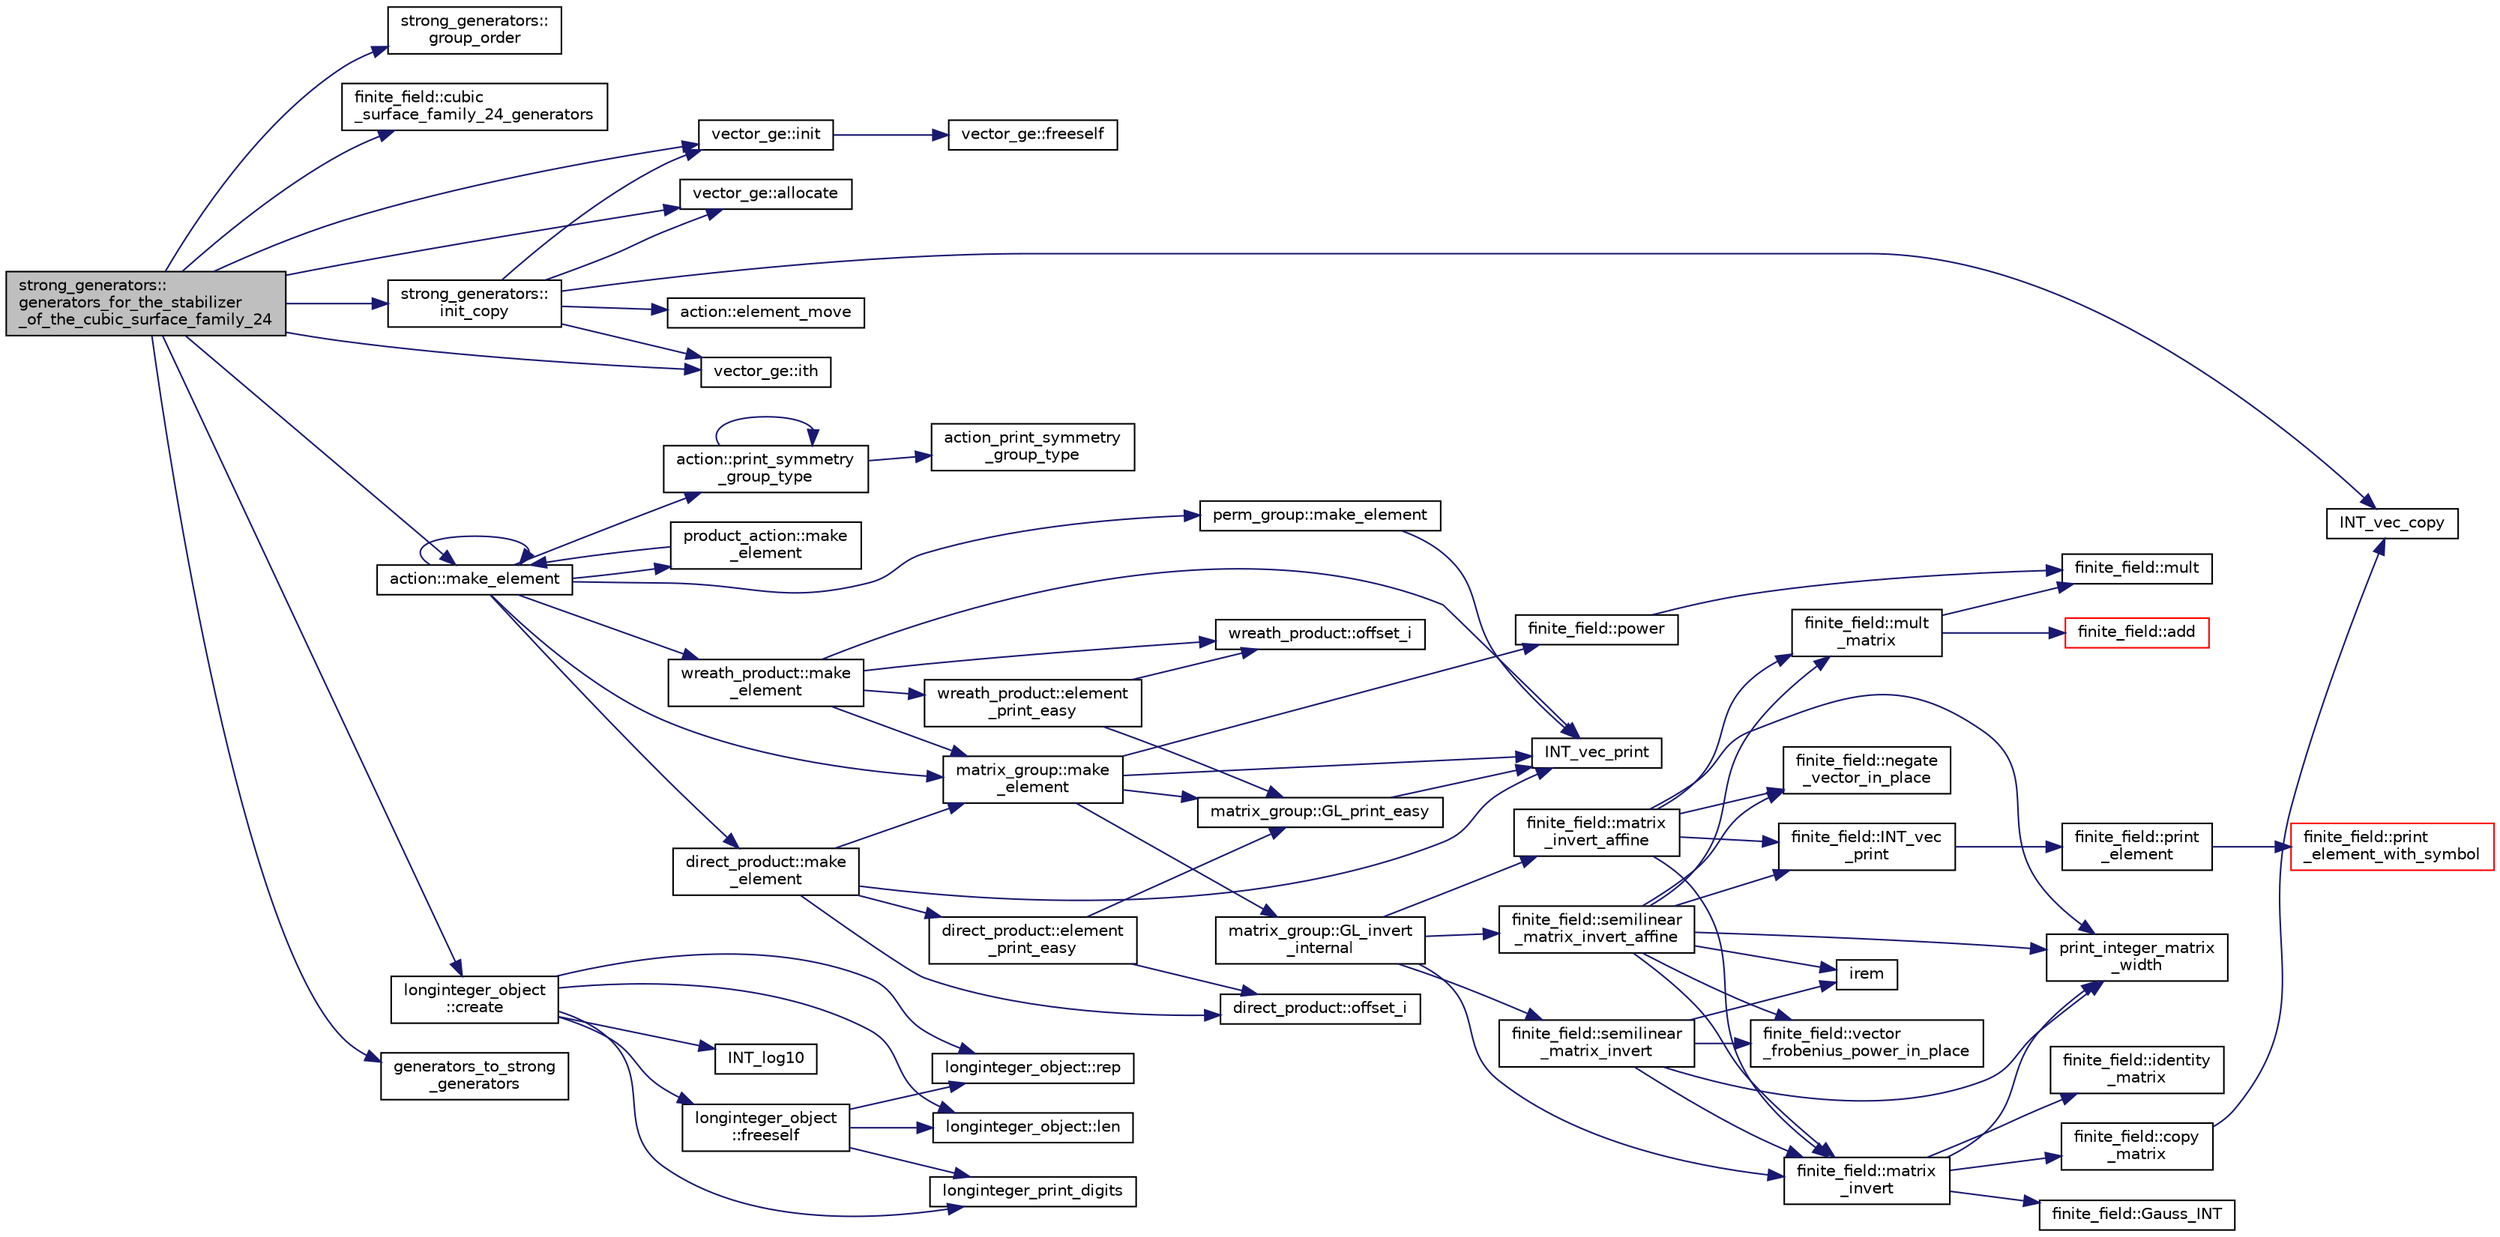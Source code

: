 digraph "strong_generators::generators_for_the_stabilizer_of_the_cubic_surface_family_24"
{
  edge [fontname="Helvetica",fontsize="10",labelfontname="Helvetica",labelfontsize="10"];
  node [fontname="Helvetica",fontsize="10",shape=record];
  rankdir="LR";
  Node1695 [label="strong_generators::\lgenerators_for_the_stabilizer\l_of_the_cubic_surface_family_24",height=0.2,width=0.4,color="black", fillcolor="grey75", style="filled", fontcolor="black"];
  Node1695 -> Node1696 [color="midnightblue",fontsize="10",style="solid",fontname="Helvetica"];
  Node1696 [label="strong_generators::\lgroup_order",height=0.2,width=0.4,color="black", fillcolor="white", style="filled",URL="$dc/d09/classstrong__generators.html#a91f453c2bfd6502b96f4b4eed16beb20"];
  Node1695 -> Node1697 [color="midnightblue",fontsize="10",style="solid",fontname="Helvetica"];
  Node1697 [label="finite_field::cubic\l_surface_family_24_generators",height=0.2,width=0.4,color="black", fillcolor="white", style="filled",URL="$df/d5a/classfinite__field.html#a0e6a31c6c02ad3ac5b6a6fc4d059c875"];
  Node1695 -> Node1698 [color="midnightblue",fontsize="10",style="solid",fontname="Helvetica"];
  Node1698 [label="vector_ge::init",height=0.2,width=0.4,color="black", fillcolor="white", style="filled",URL="$d4/d6e/classvector__ge.html#afe1d6befd1f1501e6be34afbaa9d30a8"];
  Node1698 -> Node1699 [color="midnightblue",fontsize="10",style="solid",fontname="Helvetica"];
  Node1699 [label="vector_ge::freeself",height=0.2,width=0.4,color="black", fillcolor="white", style="filled",URL="$d4/d6e/classvector__ge.html#aa002e4b715cc73a9b8b367d29700b452"];
  Node1695 -> Node1700 [color="midnightblue",fontsize="10",style="solid",fontname="Helvetica"];
  Node1700 [label="longinteger_object\l::create",height=0.2,width=0.4,color="black", fillcolor="white", style="filled",URL="$dd/d7e/classlonginteger__object.html#a95d2eebc60849c3963a49298b1f498c2"];
  Node1700 -> Node1701 [color="midnightblue",fontsize="10",style="solid",fontname="Helvetica"];
  Node1701 [label="longinteger_object\l::freeself",height=0.2,width=0.4,color="black", fillcolor="white", style="filled",URL="$dd/d7e/classlonginteger__object.html#a06450f8c4795d81da6d680830ef958a1"];
  Node1701 -> Node1702 [color="midnightblue",fontsize="10",style="solid",fontname="Helvetica"];
  Node1702 [label="longinteger_print_digits",height=0.2,width=0.4,color="black", fillcolor="white", style="filled",URL="$de/dc5/algebra__and__number__theory_8h.html#ac2bac7b12f5b6440b8dad275cd7a157d"];
  Node1701 -> Node1703 [color="midnightblue",fontsize="10",style="solid",fontname="Helvetica"];
  Node1703 [label="longinteger_object::rep",height=0.2,width=0.4,color="black", fillcolor="white", style="filled",URL="$dd/d7e/classlonginteger__object.html#a3ecaf12738cc721d281c416503f241e2"];
  Node1701 -> Node1704 [color="midnightblue",fontsize="10",style="solid",fontname="Helvetica"];
  Node1704 [label="longinteger_object::len",height=0.2,width=0.4,color="black", fillcolor="white", style="filled",URL="$dd/d7e/classlonginteger__object.html#a0bfeae35be8a6fd44ed7f76413596ab1"];
  Node1700 -> Node1705 [color="midnightblue",fontsize="10",style="solid",fontname="Helvetica"];
  Node1705 [label="INT_log10",height=0.2,width=0.4,color="black", fillcolor="white", style="filled",URL="$de/dc5/algebra__and__number__theory_8h.html#a98bc0a6c562370a355165d2538dac250"];
  Node1700 -> Node1702 [color="midnightblue",fontsize="10",style="solid",fontname="Helvetica"];
  Node1700 -> Node1703 [color="midnightblue",fontsize="10",style="solid",fontname="Helvetica"];
  Node1700 -> Node1704 [color="midnightblue",fontsize="10",style="solid",fontname="Helvetica"];
  Node1695 -> Node1706 [color="midnightblue",fontsize="10",style="solid",fontname="Helvetica"];
  Node1706 [label="vector_ge::allocate",height=0.2,width=0.4,color="black", fillcolor="white", style="filled",URL="$d4/d6e/classvector__ge.html#a35b062a9201b30f0a87bf87702d243ae"];
  Node1695 -> Node1707 [color="midnightblue",fontsize="10",style="solid",fontname="Helvetica"];
  Node1707 [label="action::make_element",height=0.2,width=0.4,color="black", fillcolor="white", style="filled",URL="$d2/d86/classaction.html#a920fa2a27583fb60bae10e7b282cdd1d"];
  Node1707 -> Node1708 [color="midnightblue",fontsize="10",style="solid",fontname="Helvetica"];
  Node1708 [label="product_action::make\l_element",height=0.2,width=0.4,color="black", fillcolor="white", style="filled",URL="$d8/d74/classproduct__action.html#a1d16f9f3a4be7b3ed6ce0825612a3cd8"];
  Node1708 -> Node1707 [color="midnightblue",fontsize="10",style="solid",fontname="Helvetica"];
  Node1707 -> Node1707 [color="midnightblue",fontsize="10",style="solid",fontname="Helvetica"];
  Node1707 -> Node1709 [color="midnightblue",fontsize="10",style="solid",fontname="Helvetica"];
  Node1709 [label="matrix_group::make\l_element",height=0.2,width=0.4,color="black", fillcolor="white", style="filled",URL="$d3/ded/classmatrix__group.html#adf67c0031ec58afbbc545e65a1cf6845"];
  Node1709 -> Node1710 [color="midnightblue",fontsize="10",style="solid",fontname="Helvetica"];
  Node1710 [label="INT_vec_print",height=0.2,width=0.4,color="black", fillcolor="white", style="filled",URL="$df/dbf/sajeeb_8_c.html#a79a5901af0b47dd0d694109543c027fe"];
  Node1709 -> Node1711 [color="midnightblue",fontsize="10",style="solid",fontname="Helvetica"];
  Node1711 [label="finite_field::power",height=0.2,width=0.4,color="black", fillcolor="white", style="filled",URL="$df/d5a/classfinite__field.html#a0437871b8f775f0b2d589188d9ad7e61"];
  Node1711 -> Node1712 [color="midnightblue",fontsize="10",style="solid",fontname="Helvetica"];
  Node1712 [label="finite_field::mult",height=0.2,width=0.4,color="black", fillcolor="white", style="filled",URL="$df/d5a/classfinite__field.html#a24fb5917aa6d4d656fd855b7f44a13b0"];
  Node1709 -> Node1713 [color="midnightblue",fontsize="10",style="solid",fontname="Helvetica"];
  Node1713 [label="matrix_group::GL_invert\l_internal",height=0.2,width=0.4,color="black", fillcolor="white", style="filled",URL="$d3/ded/classmatrix__group.html#ab2b9f8046dee535722e07a92ec3ab0b6"];
  Node1713 -> Node1714 [color="midnightblue",fontsize="10",style="solid",fontname="Helvetica"];
  Node1714 [label="finite_field::semilinear\l_matrix_invert",height=0.2,width=0.4,color="black", fillcolor="white", style="filled",URL="$df/d5a/classfinite__field.html#a940fec6a9c31b10eed2e8d37c5472d93"];
  Node1714 -> Node1715 [color="midnightblue",fontsize="10",style="solid",fontname="Helvetica"];
  Node1715 [label="print_integer_matrix\l_width",height=0.2,width=0.4,color="black", fillcolor="white", style="filled",URL="$d5/db4/io__and__os_8h.html#aa78f3e73fc2179251bd15adbcc31573f"];
  Node1714 -> Node1716 [color="midnightblue",fontsize="10",style="solid",fontname="Helvetica"];
  Node1716 [label="finite_field::matrix\l_invert",height=0.2,width=0.4,color="black", fillcolor="white", style="filled",URL="$df/d5a/classfinite__field.html#a4c017c0edc20fefef3da0db4ef4248f7"];
  Node1716 -> Node1715 [color="midnightblue",fontsize="10",style="solid",fontname="Helvetica"];
  Node1716 -> Node1717 [color="midnightblue",fontsize="10",style="solid",fontname="Helvetica"];
  Node1717 [label="finite_field::copy\l_matrix",height=0.2,width=0.4,color="black", fillcolor="white", style="filled",URL="$df/d5a/classfinite__field.html#a2bfe6d4feabc4f27d253c7702ef9b8cb"];
  Node1717 -> Node1718 [color="midnightblue",fontsize="10",style="solid",fontname="Helvetica"];
  Node1718 [label="INT_vec_copy",height=0.2,width=0.4,color="black", fillcolor="white", style="filled",URL="$df/dbf/sajeeb_8_c.html#ac2d875e27e009af6ec04d17254d11075"];
  Node1716 -> Node1719 [color="midnightblue",fontsize="10",style="solid",fontname="Helvetica"];
  Node1719 [label="finite_field::identity\l_matrix",height=0.2,width=0.4,color="black", fillcolor="white", style="filled",URL="$df/d5a/classfinite__field.html#a4688997f80b8721560bccec986c23413"];
  Node1716 -> Node1720 [color="midnightblue",fontsize="10",style="solid",fontname="Helvetica"];
  Node1720 [label="finite_field::Gauss_INT",height=0.2,width=0.4,color="black", fillcolor="white", style="filled",URL="$df/d5a/classfinite__field.html#adb676d2e80341b53751326e3a58beb11"];
  Node1714 -> Node1721 [color="midnightblue",fontsize="10",style="solid",fontname="Helvetica"];
  Node1721 [label="finite_field::vector\l_frobenius_power_in_place",height=0.2,width=0.4,color="black", fillcolor="white", style="filled",URL="$df/d5a/classfinite__field.html#ab56074024300775d943c7943d845df91"];
  Node1714 -> Node1722 [color="midnightblue",fontsize="10",style="solid",fontname="Helvetica"];
  Node1722 [label="irem",height=0.2,width=0.4,color="black", fillcolor="white", style="filled",URL="$de/dc5/algebra__and__number__theory_8h.html#ae753505dbf1e3a9adaaf2f0893dd8c6c"];
  Node1713 -> Node1716 [color="midnightblue",fontsize="10",style="solid",fontname="Helvetica"];
  Node1713 -> Node1723 [color="midnightblue",fontsize="10",style="solid",fontname="Helvetica"];
  Node1723 [label="finite_field::semilinear\l_matrix_invert_affine",height=0.2,width=0.4,color="black", fillcolor="white", style="filled",URL="$df/d5a/classfinite__field.html#a23db70e745bf22d230da684440e1fc59"];
  Node1723 -> Node1715 [color="midnightblue",fontsize="10",style="solid",fontname="Helvetica"];
  Node1723 -> Node1724 [color="midnightblue",fontsize="10",style="solid",fontname="Helvetica"];
  Node1724 [label="finite_field::INT_vec\l_print",height=0.2,width=0.4,color="black", fillcolor="white", style="filled",URL="$df/d5a/classfinite__field.html#a9c33a61dedc197e37b014b6f8dc07f06"];
  Node1724 -> Node1725 [color="midnightblue",fontsize="10",style="solid",fontname="Helvetica"];
  Node1725 [label="finite_field::print\l_element",height=0.2,width=0.4,color="black", fillcolor="white", style="filled",URL="$df/d5a/classfinite__field.html#ab7d1f59c043d7696b8b47c92d0fedad5"];
  Node1725 -> Node1726 [color="midnightblue",fontsize="10",style="solid",fontname="Helvetica"];
  Node1726 [label="finite_field::print\l_element_with_symbol",height=0.2,width=0.4,color="red", fillcolor="white", style="filled",URL="$df/d5a/classfinite__field.html#aa0180c961aa4a0a8934cb4dc82e38a4d"];
  Node1723 -> Node1716 [color="midnightblue",fontsize="10",style="solid",fontname="Helvetica"];
  Node1723 -> Node1722 [color="midnightblue",fontsize="10",style="solid",fontname="Helvetica"];
  Node1723 -> Node1721 [color="midnightblue",fontsize="10",style="solid",fontname="Helvetica"];
  Node1723 -> Node1728 [color="midnightblue",fontsize="10",style="solid",fontname="Helvetica"];
  Node1728 [label="finite_field::mult\l_matrix",height=0.2,width=0.4,color="black", fillcolor="white", style="filled",URL="$df/d5a/classfinite__field.html#a48517f15dfd7b21c37e0975855f1ada2"];
  Node1728 -> Node1729 [color="midnightblue",fontsize="10",style="solid",fontname="Helvetica"];
  Node1729 [label="finite_field::add",height=0.2,width=0.4,color="red", fillcolor="white", style="filled",URL="$df/d5a/classfinite__field.html#a8f12328a27500f3c7be0c849ebbc9d14"];
  Node1728 -> Node1712 [color="midnightblue",fontsize="10",style="solid",fontname="Helvetica"];
  Node1723 -> Node1732 [color="midnightblue",fontsize="10",style="solid",fontname="Helvetica"];
  Node1732 [label="finite_field::negate\l_vector_in_place",height=0.2,width=0.4,color="black", fillcolor="white", style="filled",URL="$df/d5a/classfinite__field.html#ad6a305338cfff6d22353ac03c5cd5e03"];
  Node1713 -> Node1733 [color="midnightblue",fontsize="10",style="solid",fontname="Helvetica"];
  Node1733 [label="finite_field::matrix\l_invert_affine",height=0.2,width=0.4,color="black", fillcolor="white", style="filled",URL="$df/d5a/classfinite__field.html#a716c202ca9fcee1911e330f4a5bdba38"];
  Node1733 -> Node1715 [color="midnightblue",fontsize="10",style="solid",fontname="Helvetica"];
  Node1733 -> Node1724 [color="midnightblue",fontsize="10",style="solid",fontname="Helvetica"];
  Node1733 -> Node1716 [color="midnightblue",fontsize="10",style="solid",fontname="Helvetica"];
  Node1733 -> Node1728 [color="midnightblue",fontsize="10",style="solid",fontname="Helvetica"];
  Node1733 -> Node1732 [color="midnightblue",fontsize="10",style="solid",fontname="Helvetica"];
  Node1709 -> Node1734 [color="midnightblue",fontsize="10",style="solid",fontname="Helvetica"];
  Node1734 [label="matrix_group::GL_print_easy",height=0.2,width=0.4,color="black", fillcolor="white", style="filled",URL="$d3/ded/classmatrix__group.html#a3e6f5c276210e8132523150fad82c57e"];
  Node1734 -> Node1710 [color="midnightblue",fontsize="10",style="solid",fontname="Helvetica"];
  Node1707 -> Node1735 [color="midnightblue",fontsize="10",style="solid",fontname="Helvetica"];
  Node1735 [label="wreath_product::make\l_element",height=0.2,width=0.4,color="black", fillcolor="white", style="filled",URL="$d8/dfa/classwreath__product.html#ac47838a579877034b1d2b4cd897625c1"];
  Node1735 -> Node1710 [color="midnightblue",fontsize="10",style="solid",fontname="Helvetica"];
  Node1735 -> Node1709 [color="midnightblue",fontsize="10",style="solid",fontname="Helvetica"];
  Node1735 -> Node1736 [color="midnightblue",fontsize="10",style="solid",fontname="Helvetica"];
  Node1736 [label="wreath_product::offset_i",height=0.2,width=0.4,color="black", fillcolor="white", style="filled",URL="$d8/dfa/classwreath__product.html#a081d6eed767bdd84bc74e555815641c6"];
  Node1735 -> Node1737 [color="midnightblue",fontsize="10",style="solid",fontname="Helvetica"];
  Node1737 [label="wreath_product::element\l_print_easy",height=0.2,width=0.4,color="black", fillcolor="white", style="filled",URL="$d8/dfa/classwreath__product.html#aa1e82da5d4c019c0756b8ebf417ee9dc"];
  Node1737 -> Node1734 [color="midnightblue",fontsize="10",style="solid",fontname="Helvetica"];
  Node1737 -> Node1736 [color="midnightblue",fontsize="10",style="solid",fontname="Helvetica"];
  Node1707 -> Node1738 [color="midnightblue",fontsize="10",style="solid",fontname="Helvetica"];
  Node1738 [label="direct_product::make\l_element",height=0.2,width=0.4,color="black", fillcolor="white", style="filled",URL="$dc/daf/classdirect__product.html#a776efa4be66f9b0481d1f012a14c9dde"];
  Node1738 -> Node1710 [color="midnightblue",fontsize="10",style="solid",fontname="Helvetica"];
  Node1738 -> Node1709 [color="midnightblue",fontsize="10",style="solid",fontname="Helvetica"];
  Node1738 -> Node1739 [color="midnightblue",fontsize="10",style="solid",fontname="Helvetica"];
  Node1739 [label="direct_product::offset_i",height=0.2,width=0.4,color="black", fillcolor="white", style="filled",URL="$dc/daf/classdirect__product.html#a2ec3643bd7223e53c00451d1fe832f20"];
  Node1738 -> Node1740 [color="midnightblue",fontsize="10",style="solid",fontname="Helvetica"];
  Node1740 [label="direct_product::element\l_print_easy",height=0.2,width=0.4,color="black", fillcolor="white", style="filled",URL="$dc/daf/classdirect__product.html#a532daead19e5c7977ce9928dafab79ac"];
  Node1740 -> Node1734 [color="midnightblue",fontsize="10",style="solid",fontname="Helvetica"];
  Node1740 -> Node1739 [color="midnightblue",fontsize="10",style="solid",fontname="Helvetica"];
  Node1707 -> Node1741 [color="midnightblue",fontsize="10",style="solid",fontname="Helvetica"];
  Node1741 [label="perm_group::make_element",height=0.2,width=0.4,color="black", fillcolor="white", style="filled",URL="$df/d0a/classperm__group.html#a52c1c9e55966809c1e30aad80df87774"];
  Node1741 -> Node1710 [color="midnightblue",fontsize="10",style="solid",fontname="Helvetica"];
  Node1707 -> Node1742 [color="midnightblue",fontsize="10",style="solid",fontname="Helvetica"];
  Node1742 [label="action::print_symmetry\l_group_type",height=0.2,width=0.4,color="black", fillcolor="white", style="filled",URL="$d2/d86/classaction.html#aed811766c7e64fe2c853df8b0b67aa6e"];
  Node1742 -> Node1743 [color="midnightblue",fontsize="10",style="solid",fontname="Helvetica"];
  Node1743 [label="action_print_symmetry\l_group_type",height=0.2,width=0.4,color="black", fillcolor="white", style="filled",URL="$d5/d90/action__global_8_c.html#a03666b9440c4962148eba7905b9f843c"];
  Node1742 -> Node1742 [color="midnightblue",fontsize="10",style="solid",fontname="Helvetica"];
  Node1695 -> Node1744 [color="midnightblue",fontsize="10",style="solid",fontname="Helvetica"];
  Node1744 [label="vector_ge::ith",height=0.2,width=0.4,color="black", fillcolor="white", style="filled",URL="$d4/d6e/classvector__ge.html#a1ff002e8b746a9beb119d57dcd4a15ff"];
  Node1695 -> Node1745 [color="midnightblue",fontsize="10",style="solid",fontname="Helvetica"];
  Node1745 [label="generators_to_strong\l_generators",height=0.2,width=0.4,color="black", fillcolor="white", style="filled",URL="$d5/d90/action__global_8_c.html#aaa17f24fdab7065fbb11a06c513a4562"];
  Node1695 -> Node1746 [color="midnightblue",fontsize="10",style="solid",fontname="Helvetica"];
  Node1746 [label="strong_generators::\linit_copy",height=0.2,width=0.4,color="black", fillcolor="white", style="filled",URL="$dc/d09/classstrong__generators.html#a52fade445eb96d43f47e1772b1b1219e"];
  Node1746 -> Node1718 [color="midnightblue",fontsize="10",style="solid",fontname="Helvetica"];
  Node1746 -> Node1698 [color="midnightblue",fontsize="10",style="solid",fontname="Helvetica"];
  Node1746 -> Node1706 [color="midnightblue",fontsize="10",style="solid",fontname="Helvetica"];
  Node1746 -> Node1747 [color="midnightblue",fontsize="10",style="solid",fontname="Helvetica"];
  Node1747 [label="action::element_move",height=0.2,width=0.4,color="black", fillcolor="white", style="filled",URL="$d2/d86/classaction.html#a550947491bbb534d3d7951f50198a874"];
  Node1746 -> Node1744 [color="midnightblue",fontsize="10",style="solid",fontname="Helvetica"];
}
